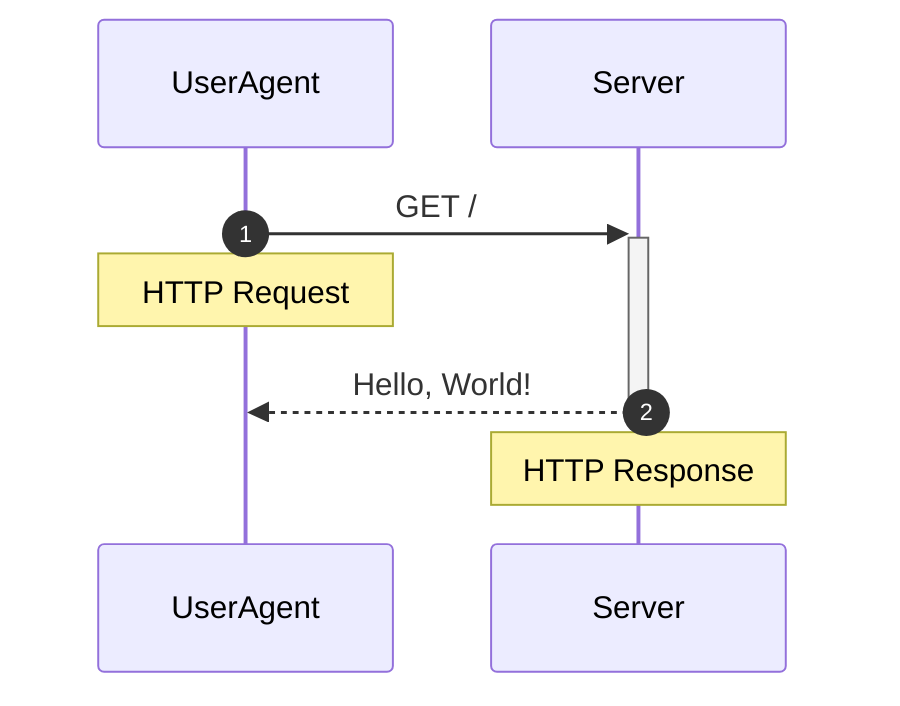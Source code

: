 sequenceDiagram
    autonumber

    participant UserAgent
    participant Server

    UserAgent ->> +Server : GET /
    Note over UserAgent : HTTP Request
    Server-->> -UserAgent : Hello, World!
    Note over Server : HTTP Response